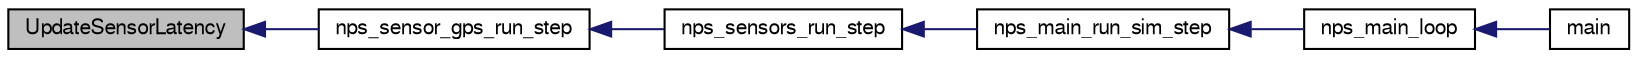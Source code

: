 digraph "UpdateSensorLatency"
{
  edge [fontname="FreeSans",fontsize="10",labelfontname="FreeSans",labelfontsize="10"];
  node [fontname="FreeSans",fontsize="10",shape=record];
  rankdir="LR";
  Node1 [label="UpdateSensorLatency",height=0.2,width=0.4,color="black", fillcolor="grey75", style="filled", fontcolor="black"];
  Node1 -> Node2 [dir="back",color="midnightblue",fontsize="10",style="solid",fontname="FreeSans"];
  Node2 [label="nps_sensor_gps_run_step",height=0.2,width=0.4,color="black", fillcolor="white", style="filled",URL="$nps__sensor__gps_8h.html#a8b6a7e5d571ffcdd482b49cef2e2efe4"];
  Node2 -> Node3 [dir="back",color="midnightblue",fontsize="10",style="solid",fontname="FreeSans"];
  Node3 [label="nps_sensors_run_step",height=0.2,width=0.4,color="black", fillcolor="white", style="filled",URL="$nps__sensors_8h.html#acce77f76dcc7946ef7dfd9a522b47b63"];
  Node3 -> Node4 [dir="back",color="midnightblue",fontsize="10",style="solid",fontname="FreeSans"];
  Node4 [label="nps_main_run_sim_step",height=0.2,width=0.4,color="black", fillcolor="white", style="filled",URL="$nps__main__hitl_8c.html#a9a080385e191a932860731e6f511c775"];
  Node4 -> Node5 [dir="back",color="midnightblue",fontsize="10",style="solid",fontname="FreeSans"];
  Node5 [label="nps_main_loop",height=0.2,width=0.4,color="black", fillcolor="white", style="filled",URL="$nps__main__hitl_8c.html#afa201657c19f3eac2d07487bb11a261d"];
  Node5 -> Node6 [dir="back",color="midnightblue",fontsize="10",style="solid",fontname="FreeSans"];
  Node6 [label="main",height=0.2,width=0.4,color="black", fillcolor="white", style="filled",URL="$nps__main__hitl_8c.html#a3c04138a5bfe5d72780bb7e82a18e627"];
}
